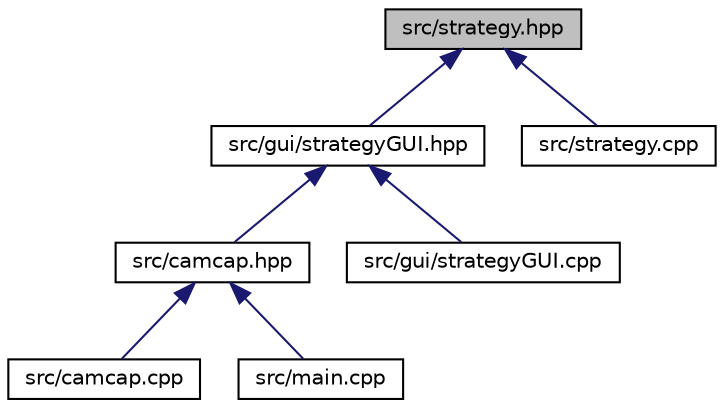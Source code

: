 digraph "src/strategy.hpp"
{
 // INTERACTIVE_SVG=YES
  edge [fontname="Helvetica",fontsize="10",labelfontname="Helvetica",labelfontsize="10"];
  node [fontname="Helvetica",fontsize="10",shape=record];
  Node15 [label="src/strategy.hpp",height=0.2,width=0.4,color="black", fillcolor="grey75", style="filled", fontcolor="black"];
  Node15 -> Node16 [dir="back",color="midnightblue",fontsize="10",style="solid",fontname="Helvetica"];
  Node16 [label="src/gui/strategyGUI.hpp",height=0.2,width=0.4,color="black", fillcolor="white", style="filled",URL="$strategy_g_u_i_8hpp.html"];
  Node16 -> Node17 [dir="back",color="midnightblue",fontsize="10",style="solid",fontname="Helvetica"];
  Node17 [label="src/camcap.hpp",height=0.2,width=0.4,color="black", fillcolor="white", style="filled",URL="$camcap_8hpp.html"];
  Node17 -> Node18 [dir="back",color="midnightblue",fontsize="10",style="solid",fontname="Helvetica"];
  Node18 [label="src/camcap.cpp",height=0.2,width=0.4,color="black", fillcolor="white", style="filled",URL="$camcap_8cpp.html"];
  Node17 -> Node19 [dir="back",color="midnightblue",fontsize="10",style="solid",fontname="Helvetica"];
  Node19 [label="src/main.cpp",height=0.2,width=0.4,color="black", fillcolor="white", style="filled",URL="$main_8cpp.html"];
  Node16 -> Node20 [dir="back",color="midnightblue",fontsize="10",style="solid",fontname="Helvetica"];
  Node20 [label="src/gui/strategyGUI.cpp",height=0.2,width=0.4,color="black", fillcolor="white", style="filled",URL="$strategy_g_u_i_8cpp.html"];
  Node15 -> Node21 [dir="back",color="midnightblue",fontsize="10",style="solid",fontname="Helvetica"];
  Node21 [label="src/strategy.cpp",height=0.2,width=0.4,color="black", fillcolor="white", style="filled",URL="$strategy_8cpp.html"];
}
